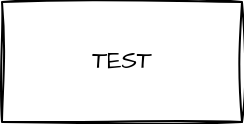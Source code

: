 <mxfile version="24.7.16">
  <diagram name="Page-1" id="SoI0nYx7Joc6XTYF90EC">
    <mxGraphModel dx="1434" dy="793" grid="0" gridSize="10" guides="1" tooltips="1" connect="1" arrows="1" fold="1" page="0" pageScale="1" pageWidth="850" pageHeight="1100" math="0" shadow="0">
      <root>
        <mxCell id="0" />
        <mxCell id="1" parent="0" />
        <mxCell id="LUsL1l_Qx217u2YaJDCZ-1" value="TEST" style="rounded=0;whiteSpace=wrap;html=1;sketch=1;hachureGap=4;jiggle=2;curveFitting=1;fontFamily=Architects Daughter;fontSource=https%3A%2F%2Ffonts.googleapis.com%2Fcss%3Ffamily%3DArchitects%2BDaughter;" vertex="1" parent="1">
          <mxGeometry x="333" y="151" width="120" height="60" as="geometry" />
        </mxCell>
      </root>
    </mxGraphModel>
  </diagram>
</mxfile>
